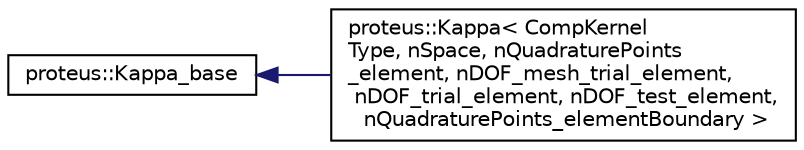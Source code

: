 digraph "Graphical Class Hierarchy"
{
 // LATEX_PDF_SIZE
  edge [fontname="Helvetica",fontsize="10",labelfontname="Helvetica",labelfontsize="10"];
  node [fontname="Helvetica",fontsize="10",shape=record];
  rankdir="LR";
  Node0 [label="proteus::Kappa_base",height=0.2,width=0.4,color="black", fillcolor="white", style="filled",URL="$d7/df7/classproteus_1_1Kappa__base.html",tooltip=" "];
  Node0 -> Node1 [dir="back",color="midnightblue",fontsize="10",style="solid",fontname="Helvetica"];
  Node1 [label="proteus::Kappa\< CompKernel\lType, nSpace, nQuadraturePoints\l_element, nDOF_mesh_trial_element,\l nDOF_trial_element, nDOF_test_element,\l nQuadraturePoints_elementBoundary \>",height=0.2,width=0.4,color="black", fillcolor="white", style="filled",URL="$df/db9/classproteus_1_1Kappa.html",tooltip=" "];
}
